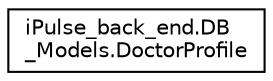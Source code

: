 digraph "Graphical Class Hierarchy"
{
 // LATEX_PDF_SIZE
  edge [fontname="Helvetica",fontsize="10",labelfontname="Helvetica",labelfontsize="10"];
  node [fontname="Helvetica",fontsize="10",shape=record];
  rankdir="LR";
  Node0 [label="iPulse_back_end.DB\l_Models.DoctorProfile",height=0.2,width=0.4,color="black", fillcolor="white", style="filled",URL="$classiPulse__back__end_1_1DB__Models_1_1DoctorProfile.html",tooltip=" "];
}

